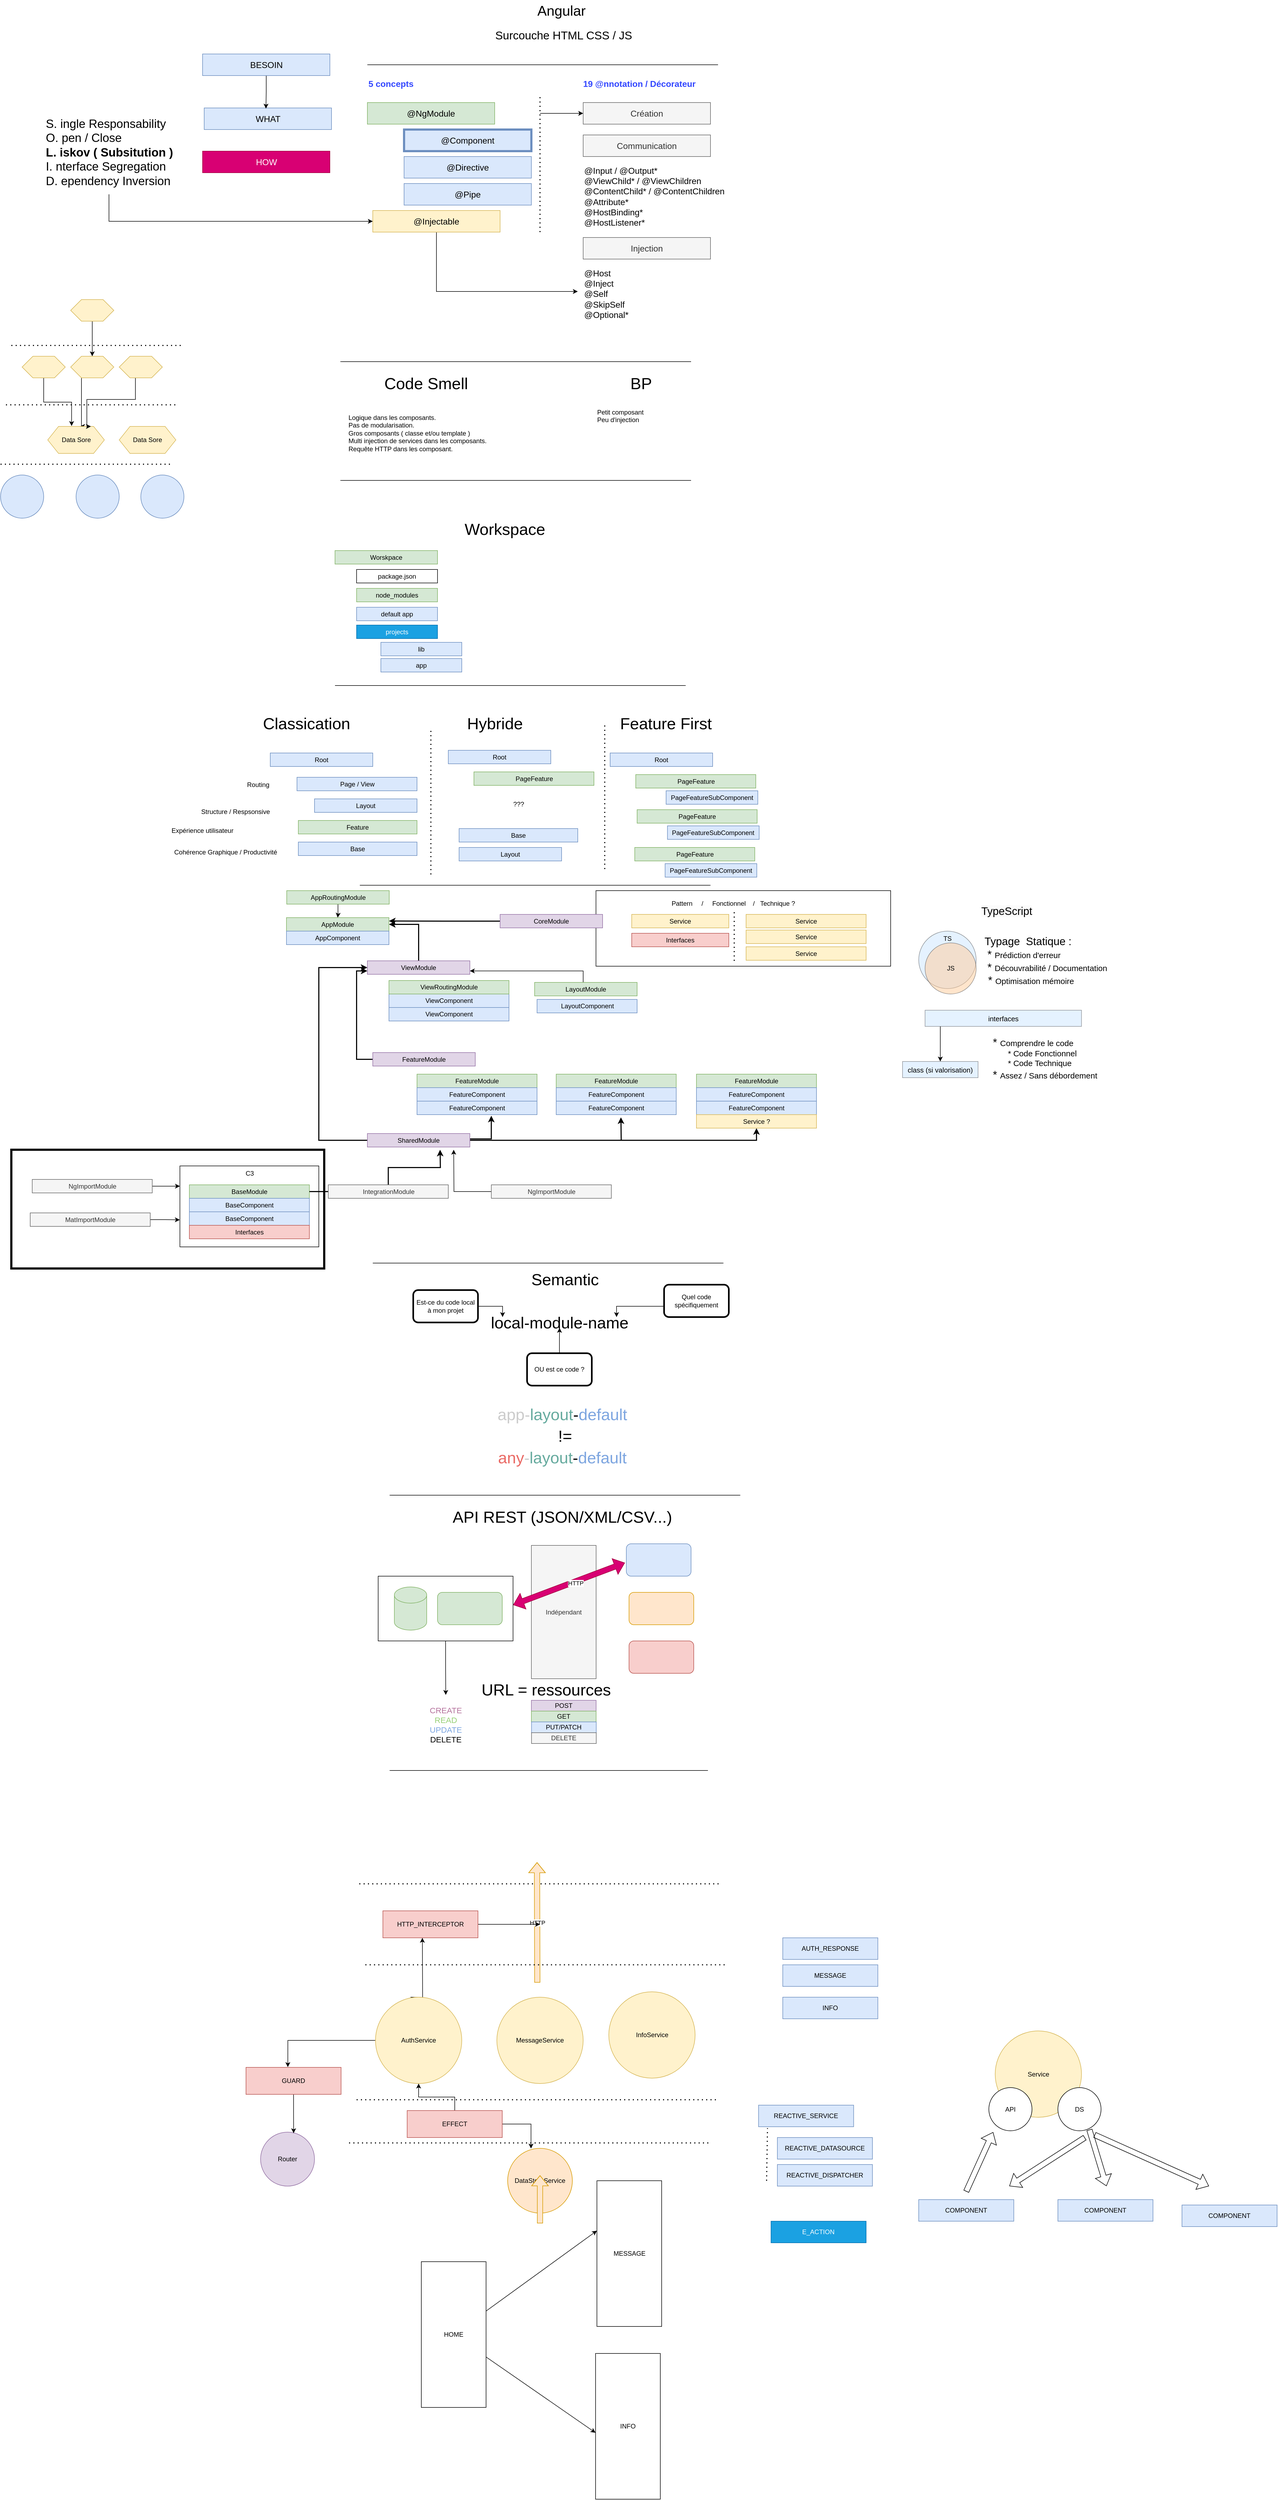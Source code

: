 <mxfile version="21.0.7" type="google"><diagram name="Page-1" id="zc7ckWm3jCLZhqI7aZ3N"><mxGraphModel dx="2555" dy="963" grid="1" gridSize="10" guides="1" tooltips="1" connect="1" arrows="1" fold="1" page="1" pageScale="1" pageWidth="827" pageHeight="1169" math="0" shadow="0"><root><mxCell id="0"/><mxCell id="1" parent="0"/><mxCell id="40dHUeEdAVgeSvPBYvgh-13" style="edgeStyle=orthogonalEdgeStyle;rounded=0;orthogonalLoop=1;jettySize=auto;html=1;" edge="1" parent="1" source="40dHUeEdAVgeSvPBYvgh-9" target="40dHUeEdAVgeSvPBYvgh-12"><mxGeometry relative="1" as="geometry"/></mxCell><mxCell id="40dHUeEdAVgeSvPBYvgh-9" value="" style="rounded=0;whiteSpace=wrap;html=1;fillColor=none;" vertex="1" parent="1"><mxGeometry x="70" y="2950" width="250" height="120" as="geometry"/></mxCell><mxCell id="X9BPD2svfLgPiqgeF3vq-160" value="" style="rounded=0;whiteSpace=wrap;html=1;fillColor=none;" parent="1" vertex="1"><mxGeometry x="473.75" y="1680" width="546.25" height="140" as="geometry"/></mxCell><mxCell id="X9BPD2svfLgPiqgeF3vq-1" value="Angular&amp;nbsp;" style="text;html=1;strokeColor=none;fillColor=none;align=center;verticalAlign=middle;whiteSpace=wrap;rounded=0;strokeWidth=8;fontSize=26;" parent="1" vertex="1"><mxGeometry x="330" y="30" width="167" height="40" as="geometry"/></mxCell><mxCell id="X9BPD2svfLgPiqgeF3vq-2" value="Surcouche HTML CSS / JS" style="text;html=1;strokeColor=none;fillColor=none;align=center;verticalAlign=middle;whiteSpace=wrap;rounded=0;strokeWidth=8;fontSize=21;" parent="1" vertex="1"><mxGeometry x="214" y="80" width="400" height="30" as="geometry"/></mxCell><mxCell id="X9BPD2svfLgPiqgeF3vq-3" value="@Directive" style="rounded=0;whiteSpace=wrap;html=1;strokeWidth=1;fontSize=16;fillColor=#dae8fc;strokeColor=#6c8ebf;" parent="1" vertex="1"><mxGeometry x="118" y="320" width="236" height="40" as="geometry"/></mxCell><mxCell id="X9BPD2svfLgPiqgeF3vq-4" value="@NgModule" style="rounded=0;whiteSpace=wrap;html=1;strokeWidth=1;fontSize=16;fillColor=#d5e8d4;strokeColor=#82b366;" parent="1" vertex="1"><mxGeometry x="50" y="220" width="236" height="40" as="geometry"/></mxCell><mxCell id="X9BPD2svfLgPiqgeF3vq-128" style="edgeStyle=orthogonalEdgeStyle;rounded=0;orthogonalLoop=1;jettySize=auto;html=1;" parent="1" source="X9BPD2svfLgPiqgeF3vq-5" edge="1"><mxGeometry relative="1" as="geometry"><mxPoint x="440" y="570" as="targetPoint"/><Array as="points"><mxPoint x="178" y="570"/></Array></mxGeometry></mxCell><mxCell id="X9BPD2svfLgPiqgeF3vq-5" value="@Injectable" style="rounded=0;whiteSpace=wrap;html=1;strokeWidth=1;fontSize=16;fillColor=#fff2cc;strokeColor=#d6b656;" parent="1" vertex="1"><mxGeometry x="60" y="420" width="236" height="40" as="geometry"/></mxCell><mxCell id="X9BPD2svfLgPiqgeF3vq-6" value="@Component" style="rounded=0;whiteSpace=wrap;html=1;strokeWidth=4;fontSize=16;fillColor=#dae8fc;strokeColor=#6c8ebf;" parent="1" vertex="1"><mxGeometry x="118" y="270" width="236" height="40" as="geometry"/></mxCell><mxCell id="X9BPD2svfLgPiqgeF3vq-7" value="@Pipe" style="rounded=0;whiteSpace=wrap;html=1;strokeWidth=1;fontSize=16;fillColor=#dae8fc;strokeColor=#6c8ebf;" parent="1" vertex="1"><mxGeometry x="118" y="370" width="236" height="40" as="geometry"/></mxCell><mxCell id="X9BPD2svfLgPiqgeF3vq-8" value="19 @nnotation / Décorateur" style="text;html=1;strokeColor=none;fillColor=none;align=left;verticalAlign=middle;whiteSpace=wrap;rounded=0;strokeWidth=1;fontSize=16;fontStyle=1;fontColor=#3347FF;" parent="1" vertex="1"><mxGeometry x="448" y="170" width="240" height="30" as="geometry"/></mxCell><mxCell id="X9BPD2svfLgPiqgeF3vq-9" value="Création" style="rounded=0;whiteSpace=wrap;html=1;strokeWidth=1;fontSize=16;fillColor=#f5f5f5;strokeColor=#666666;fontColor=#333333;" parent="1" vertex="1"><mxGeometry x="450" y="220" width="236" height="40" as="geometry"/></mxCell><mxCell id="X9BPD2svfLgPiqgeF3vq-10" value="Communication" style="rounded=0;whiteSpace=wrap;html=1;strokeWidth=1;fontSize=16;fillColor=#f5f5f5;strokeColor=#666666;fontColor=#333333;" parent="1" vertex="1"><mxGeometry x="450" y="280" width="236" height="40" as="geometry"/></mxCell><mxCell id="X9BPD2svfLgPiqgeF3vq-11" value="Injection" style="rounded=0;whiteSpace=wrap;html=1;strokeWidth=1;fontSize=16;fillColor=#f5f5f5;strokeColor=#666666;fontColor=#333333;" parent="1" vertex="1"><mxGeometry x="450" y="470" width="236" height="40" as="geometry"/></mxCell><mxCell id="X9BPD2svfLgPiqgeF3vq-12" value="" style="endArrow=none;dashed=1;html=1;dashPattern=1 3;strokeWidth=2;rounded=0;fontSize=16;" parent="1" edge="1"><mxGeometry width="50" height="50" relative="1" as="geometry"><mxPoint x="370" y="460" as="sourcePoint"/><mxPoint x="370" y="210" as="targetPoint"/></mxGeometry></mxCell><mxCell id="X9BPD2svfLgPiqgeF3vq-13" value="" style="endArrow=classic;html=1;rounded=0;fontSize=16;entryX=0;entryY=0.5;entryDx=0;entryDy=0;" parent="1" target="X9BPD2svfLgPiqgeF3vq-9" edge="1"><mxGeometry width="50" height="50" relative="1" as="geometry"><mxPoint x="370" y="240" as="sourcePoint"/><mxPoint x="470" y="390" as="targetPoint"/></mxGeometry></mxCell><mxCell id="X9BPD2svfLgPiqgeF3vq-14" value="@Input / @Output*&lt;br&gt;@ViewChild* / @ViewChildren&lt;br&gt;@ContentChild* / @ContentChildren&lt;br&gt;@Attribute*&lt;br&gt;@HostBinding*&lt;br&gt;@HostListener*" style="text;html=1;strokeColor=none;fillColor=none;align=left;verticalAlign=top;whiteSpace=wrap;rounded=0;strokeWidth=1;fontSize=16;" parent="1" vertex="1"><mxGeometry x="450" y="330" width="280" height="120" as="geometry"/></mxCell><mxCell id="X9BPD2svfLgPiqgeF3vq-15" value="@Host&lt;br&gt;@Inject&lt;br&gt;@Self&lt;br&gt;@SkipSelf&lt;br&gt;@Optional*" style="text;html=1;strokeColor=none;fillColor=none;align=left;verticalAlign=top;whiteSpace=wrap;rounded=0;strokeWidth=1;fontSize=16;" parent="1" vertex="1"><mxGeometry x="450" y="520" width="230" height="100" as="geometry"/></mxCell><mxCell id="X9BPD2svfLgPiqgeF3vq-18" value="&lt;font style=&quot;font-size: 30px&quot;&gt;Code Smell&lt;/font&gt;" style="text;html=1;strokeColor=none;fillColor=none;align=center;verticalAlign=middle;whiteSpace=wrap;rounded=0;" parent="1" vertex="1"><mxGeometry x="-36" y="730" width="390" height="20" as="geometry"/></mxCell><mxCell id="X9BPD2svfLgPiqgeF3vq-19" value="Logique dans les composants.&lt;br&gt;Pas de modularisation.&lt;br&gt;Gros composants ( classe et/ou template )&lt;br&gt;Multi injection de services dans les composants.&lt;br&gt;Requête HTTP dans les composant." style="text;html=1;strokeColor=none;fillColor=none;align=left;verticalAlign=top;whiteSpace=wrap;rounded=0;" parent="1" vertex="1"><mxGeometry x="12.5" y="790" width="287.5" height="90" as="geometry"/></mxCell><mxCell id="X9BPD2svfLgPiqgeF3vq-20" value="" style="endArrow=none;html=1;" parent="1" edge="1"><mxGeometry width="50" height="50" relative="1" as="geometry"><mxPoint y="920" as="sourcePoint"/><mxPoint x="650" y="920" as="targetPoint"/></mxGeometry></mxCell><mxCell id="X9BPD2svfLgPiqgeF3vq-21" value="&lt;font style=&quot;font-size: 30px&quot;&gt;Workspace&lt;/font&gt;" style="text;html=1;strokeColor=none;fillColor=none;align=center;verticalAlign=middle;whiteSpace=wrap;rounded=0;" parent="1" vertex="1"><mxGeometry x="180" y="1000" width="250" height="20" as="geometry"/></mxCell><mxCell id="X9BPD2svfLgPiqgeF3vq-22" value="Worskpace" style="rounded=0;whiteSpace=wrap;html=1;fillColor=#d5e8d4;strokeColor=#82b366;" parent="1" vertex="1"><mxGeometry x="-10" y="1050" width="190" height="25" as="geometry"/></mxCell><mxCell id="X9BPD2svfLgPiqgeF3vq-23" value="node_modules" style="rounded=0;whiteSpace=wrap;html=1;fillColor=#d5e8d4;strokeColor=#82b366;" parent="1" vertex="1"><mxGeometry x="30" y="1120" width="150" height="25" as="geometry"/></mxCell><mxCell id="X9BPD2svfLgPiqgeF3vq-24" value="package.json" style="rounded=0;whiteSpace=wrap;html=1;" parent="1" vertex="1"><mxGeometry x="30" y="1085" width="150" height="25" as="geometry"/></mxCell><mxCell id="X9BPD2svfLgPiqgeF3vq-25" value="default app" style="rounded=0;whiteSpace=wrap;html=1;fillColor=#dae8fc;strokeColor=#6c8ebf;" parent="1" vertex="1"><mxGeometry x="30" y="1155" width="150" height="25" as="geometry"/></mxCell><mxCell id="X9BPD2svfLgPiqgeF3vq-26" value="projects" style="rounded=0;whiteSpace=wrap;html=1;fillColor=#1ba1e2;strokeColor=#006EAF;fontColor=#ffffff;" parent="1" vertex="1"><mxGeometry x="30" y="1188" width="150" height="25" as="geometry"/></mxCell><mxCell id="X9BPD2svfLgPiqgeF3vq-27" value="lib" style="rounded=0;whiteSpace=wrap;html=1;fillColor=#dae8fc;strokeColor=#6c8ebf;" parent="1" vertex="1"><mxGeometry x="75" y="1220" width="150" height="25" as="geometry"/></mxCell><mxCell id="X9BPD2svfLgPiqgeF3vq-28" value="app" style="rounded=0;whiteSpace=wrap;html=1;fillColor=#dae8fc;strokeColor=#6c8ebf;" parent="1" vertex="1"><mxGeometry x="75" y="1250" width="150" height="25" as="geometry"/></mxCell><mxCell id="X9BPD2svfLgPiqgeF3vq-29" value="" style="endArrow=none;html=1;" parent="1" edge="1"><mxGeometry width="50" height="50" relative="1" as="geometry"><mxPoint x="-10" y="1300" as="sourcePoint"/><mxPoint x="640" y="1300" as="targetPoint"/></mxGeometry></mxCell><mxCell id="X9BPD2svfLgPiqgeF3vq-30" value="&lt;font style=&quot;font-size: 30px&quot;&gt;BP&lt;/font&gt;" style="text;html=1;strokeColor=none;fillColor=none;align=center;verticalAlign=middle;whiteSpace=wrap;rounded=0;" parent="1" vertex="1"><mxGeometry x="455" y="730" width="205" height="20" as="geometry"/></mxCell><mxCell id="X9BPD2svfLgPiqgeF3vq-31" value="Petit composant&lt;br&gt;Peu d'injection" style="text;html=1;strokeColor=none;fillColor=none;align=left;verticalAlign=top;whiteSpace=wrap;rounded=0;" parent="1" vertex="1"><mxGeometry x="473.75" y="780" width="153.75" height="90" as="geometry"/></mxCell><mxCell id="X9BPD2svfLgPiqgeF3vq-32" value="" style="endArrow=none;html=1;" parent="1" edge="1"><mxGeometry width="50" height="50" relative="1" as="geometry"><mxPoint y="700" as="sourcePoint"/><mxPoint x="650" y="700" as="targetPoint"/></mxGeometry></mxCell><mxCell id="X9BPD2svfLgPiqgeF3vq-33" value="" style="endArrow=none;html=1;" parent="1" edge="1"><mxGeometry width="50" height="50" relative="1" as="geometry"><mxPoint x="50" y="150" as="sourcePoint"/><mxPoint x="700" y="150" as="targetPoint"/></mxGeometry></mxCell><mxCell id="X9BPD2svfLgPiqgeF3vq-34" value="Root" style="rounded=0;whiteSpace=wrap;html=1;fillColor=#dae8fc;strokeColor=#6c8ebf;" parent="1" vertex="1"><mxGeometry x="-130" y="1425" width="190" height="25" as="geometry"/></mxCell><mxCell id="X9BPD2svfLgPiqgeF3vq-35" value="Page / View" style="rounded=0;whiteSpace=wrap;html=1;fillColor=#dae8fc;strokeColor=#6c8ebf;" parent="1" vertex="1"><mxGeometry x="-80.5" y="1470" width="222.5" height="25" as="geometry"/></mxCell><mxCell id="X9BPD2svfLgPiqgeF3vq-36" value="Layout" style="rounded=0;whiteSpace=wrap;html=1;fillColor=#dae8fc;strokeColor=#6c8ebf;" parent="1" vertex="1"><mxGeometry x="-48" y="1510" width="190" height="25" as="geometry"/></mxCell><mxCell id="X9BPD2svfLgPiqgeF3vq-37" value="Feature" style="rounded=0;whiteSpace=wrap;html=1;fillColor=#d5e8d4;strokeColor=#82b366;" parent="1" vertex="1"><mxGeometry x="-78" y="1550" width="220" height="25" as="geometry"/></mxCell><mxCell id="X9BPD2svfLgPiqgeF3vq-38" value="Base" style="rounded=0;whiteSpace=wrap;html=1;fillColor=#dae8fc;strokeColor=#6c8ebf;" parent="1" vertex="1"><mxGeometry x="-78" y="1590" width="220" height="25" as="geometry"/></mxCell><mxCell id="X9BPD2svfLgPiqgeF3vq-39" value="Routing" style="text;html=1;strokeColor=none;fillColor=none;align=left;verticalAlign=top;whiteSpace=wrap;rounded=0;" parent="1" vertex="1"><mxGeometry x="-175" y="1470" width="250" height="20" as="geometry"/></mxCell><mxCell id="X9BPD2svfLgPiqgeF3vq-40" value="Structure / Respsonsive" style="text;html=1;strokeColor=none;fillColor=none;align=left;verticalAlign=top;whiteSpace=wrap;rounded=0;" parent="1" vertex="1"><mxGeometry x="-260" y="1520" width="145" height="20" as="geometry"/></mxCell><mxCell id="X9BPD2svfLgPiqgeF3vq-41" value="Cohérence Graphique / Productivité" style="text;html=1;strokeColor=none;fillColor=none;align=left;verticalAlign=top;whiteSpace=wrap;rounded=0;" parent="1" vertex="1"><mxGeometry x="-310" y="1595" width="200" height="20" as="geometry"/></mxCell><mxCell id="X9BPD2svfLgPiqgeF3vq-42" value="Expérience utilisateur" style="text;html=1;strokeColor=none;fillColor=none;align=left;verticalAlign=top;whiteSpace=wrap;rounded=0;" parent="1" vertex="1"><mxGeometry x="-315" y="1555" width="200" height="20" as="geometry"/></mxCell><mxCell id="X9BPD2svfLgPiqgeF3vq-43" value="" style="endArrow=none;dashed=1;html=1;dashPattern=1 3;strokeWidth=2;rounded=0;fontSize=12;" parent="1" edge="1"><mxGeometry width="50" height="50" relative="1" as="geometry"><mxPoint x="490" y="1640" as="sourcePoint"/><mxPoint x="490" y="1370" as="targetPoint"/></mxGeometry></mxCell><mxCell id="X9BPD2svfLgPiqgeF3vq-44" value="&lt;span style=&quot;font-size: 30px;&quot;&gt;Feature First&lt;/span&gt;" style="text;html=1;strokeColor=none;fillColor=none;align=center;verticalAlign=middle;whiteSpace=wrap;rounded=0;" parent="1" vertex="1"><mxGeometry x="392" y="1360" width="422.5" height="20" as="geometry"/></mxCell><mxCell id="X9BPD2svfLgPiqgeF3vq-45" value="Root" style="rounded=0;whiteSpace=wrap;html=1;fillColor=#dae8fc;strokeColor=#6c8ebf;" parent="1" vertex="1"><mxGeometry x="500" y="1425" width="190" height="25" as="geometry"/></mxCell><mxCell id="X9BPD2svfLgPiqgeF3vq-46" value="PageFeature" style="rounded=0;whiteSpace=wrap;html=1;fillColor=#d5e8d4;strokeColor=#82b366;" parent="1" vertex="1"><mxGeometry x="547.5" y="1465" width="222.5" height="25" as="geometry"/></mxCell><mxCell id="X9BPD2svfLgPiqgeF3vq-47" value="PageFeatureSubComponent" style="rounded=0;whiteSpace=wrap;html=1;fillColor=#dae8fc;strokeColor=#6c8ebf;" parent="1" vertex="1"><mxGeometry x="603.75" y="1495" width="170" height="25" as="geometry"/></mxCell><mxCell id="X9BPD2svfLgPiqgeF3vq-48" value="PageFeature" style="rounded=0;whiteSpace=wrap;html=1;fillColor=#d5e8d4;strokeColor=#82b366;" parent="1" vertex="1"><mxGeometry x="550" y="1530" width="222.5" height="25" as="geometry"/></mxCell><mxCell id="X9BPD2svfLgPiqgeF3vq-49" value="PageFeatureSubComponent" style="rounded=0;whiteSpace=wrap;html=1;fillColor=#dae8fc;strokeColor=#6c8ebf;" parent="1" vertex="1"><mxGeometry x="606.25" y="1560" width="170" height="25" as="geometry"/></mxCell><mxCell id="X9BPD2svfLgPiqgeF3vq-50" value="PageFeature" style="rounded=0;whiteSpace=wrap;html=1;fillColor=#d5e8d4;strokeColor=#82b366;" parent="1" vertex="1"><mxGeometry x="545.63" y="1600" width="222.5" height="25" as="geometry"/></mxCell><mxCell id="X9BPD2svfLgPiqgeF3vq-51" value="PageFeatureSubComponent" style="rounded=0;whiteSpace=wrap;html=1;fillColor=#dae8fc;strokeColor=#6c8ebf;" parent="1" vertex="1"><mxGeometry x="601.88" y="1630" width="170" height="25" as="geometry"/></mxCell><mxCell id="X9BPD2svfLgPiqgeF3vq-52" value="" style="endArrow=none;html=1;" parent="1" edge="1"><mxGeometry width="50" height="50" relative="1" as="geometry"><mxPoint x="36" y="1670" as="sourcePoint"/><mxPoint x="686" y="1670" as="targetPoint"/></mxGeometry></mxCell><mxCell id="X9BPD2svfLgPiqgeF3vq-53" value="&lt;span style=&quot;font-size: 30px;&quot;&gt;Classication&amp;nbsp;&lt;/span&gt;" style="text;html=1;strokeColor=none;fillColor=none;align=center;verticalAlign=middle;whiteSpace=wrap;rounded=0;" parent="1" vertex="1"><mxGeometry x="-270" y="1360" width="422.5" height="20" as="geometry"/></mxCell><mxCell id="X9BPD2svfLgPiqgeF3vq-55" value="&lt;span style=&quot;font-size: 30px;&quot;&gt;Hybride&lt;/span&gt;" style="text;html=1;strokeColor=none;fillColor=none;align=center;verticalAlign=middle;whiteSpace=wrap;rounded=0;" parent="1" vertex="1"><mxGeometry x="110" y="1360" width="352.5" height="20" as="geometry"/></mxCell><mxCell id="X9BPD2svfLgPiqgeF3vq-56" value="Root" style="rounded=0;whiteSpace=wrap;html=1;fillColor=#dae8fc;strokeColor=#6c8ebf;" parent="1" vertex="1"><mxGeometry x="200" y="1420" width="190" height="25" as="geometry"/></mxCell><mxCell id="X9BPD2svfLgPiqgeF3vq-57" value="PageFeature" style="rounded=0;whiteSpace=wrap;html=1;fillColor=#d5e8d4;strokeColor=#82b366;" parent="1" vertex="1"><mxGeometry x="247.5" y="1460" width="222.5" height="25" as="geometry"/></mxCell><mxCell id="X9BPD2svfLgPiqgeF3vq-58" value="Base" style="rounded=0;whiteSpace=wrap;html=1;fillColor=#dae8fc;strokeColor=#6c8ebf;" parent="1" vertex="1"><mxGeometry x="220" y="1565" width="220" height="25" as="geometry"/></mxCell><mxCell id="X9BPD2svfLgPiqgeF3vq-59" value="Layout" style="rounded=0;whiteSpace=wrap;html=1;fillColor=#dae8fc;strokeColor=#6c8ebf;" parent="1" vertex="1"><mxGeometry x="220" y="1600" width="190" height="25" as="geometry"/></mxCell><mxCell id="X9BPD2svfLgPiqgeF3vq-60" value="???" style="text;html=1;align=center;verticalAlign=middle;resizable=0;points=[];autosize=1;strokeColor=none;fillColor=none;" parent="1" vertex="1"><mxGeometry x="310" y="1505" width="40" height="30" as="geometry"/></mxCell><mxCell id="X9BPD2svfLgPiqgeF3vq-61" value="AppModule" style="rounded=0;whiteSpace=wrap;html=1;fillColor=#d5e8d4;strokeColor=#82b366;" parent="1" vertex="1"><mxGeometry x="-100" y="1730" width="190" height="25" as="geometry"/></mxCell><mxCell id="X9BPD2svfLgPiqgeF3vq-62" style="edgeStyle=orthogonalEdgeStyle;rounded=0;orthogonalLoop=1;jettySize=auto;html=1;entryX=1;entryY=0.5;entryDx=0;entryDy=0;strokeWidth=2;" parent="1" source="X9BPD2svfLgPiqgeF3vq-63" target="X9BPD2svfLgPiqgeF3vq-61" edge="1"><mxGeometry relative="1" as="geometry"/></mxCell><mxCell id="X9BPD2svfLgPiqgeF3vq-63" value="ViewModule" style="rounded=0;whiteSpace=wrap;html=1;fillColor=#e1d5e7;strokeColor=#9673a6;" parent="1" vertex="1"><mxGeometry x="50" y="1810" width="190" height="25" as="geometry"/></mxCell><mxCell id="X9BPD2svfLgPiqgeF3vq-64" style="edgeStyle=orthogonalEdgeStyle;rounded=0;orthogonalLoop=1;jettySize=auto;html=1;strokeWidth=2;" parent="1" source="X9BPD2svfLgPiqgeF3vq-68" target="X9BPD2svfLgPiqgeF3vq-63" edge="1"><mxGeometry relative="1" as="geometry"><Array as="points"><mxPoint x="-40" y="2142.5"/><mxPoint x="-40" y="1822.5"/></Array></mxGeometry></mxCell><mxCell id="X9BPD2svfLgPiqgeF3vq-65" style="edgeStyle=orthogonalEdgeStyle;rounded=0;orthogonalLoop=1;jettySize=auto;html=1;entryX=0.619;entryY=1.08;entryDx=0;entryDy=0;entryPerimeter=0;strokeWidth=2;" parent="1" source="X9BPD2svfLgPiqgeF3vq-68" target="X9BPD2svfLgPiqgeF3vq-76" edge="1"><mxGeometry relative="1" as="geometry"><Array as="points"><mxPoint x="280" y="2140"/></Array></mxGeometry></mxCell><mxCell id="X9BPD2svfLgPiqgeF3vq-66" style="edgeStyle=orthogonalEdgeStyle;rounded=0;orthogonalLoop=1;jettySize=auto;html=1;strokeWidth=2;" parent="1" source="X9BPD2svfLgPiqgeF3vq-68" edge="1"><mxGeometry relative="1" as="geometry"><mxPoint x="520" y="2100" as="targetPoint"/></mxGeometry></mxCell><mxCell id="X9BPD2svfLgPiqgeF3vq-67" style="edgeStyle=orthogonalEdgeStyle;rounded=0;orthogonalLoop=1;jettySize=auto;html=1;entryX=0.5;entryY=1;entryDx=0;entryDy=0;strokeWidth=2;" parent="1" source="X9BPD2svfLgPiqgeF3vq-68" target="X9BPD2svfLgPiqgeF3vq-95" edge="1"><mxGeometry relative="1" as="geometry"/></mxCell><mxCell id="X9BPD2svfLgPiqgeF3vq-68" value="SharedModule" style="rounded=0;whiteSpace=wrap;html=1;fillColor=#e1d5e7;strokeColor=#9673a6;" parent="1" vertex="1"><mxGeometry x="50" y="2130" width="190" height="25" as="geometry"/></mxCell><mxCell id="X9BPD2svfLgPiqgeF3vq-69" style="edgeStyle=orthogonalEdgeStyle;rounded=0;orthogonalLoop=1;jettySize=auto;html=1;entryX=0;entryY=0.75;entryDx=0;entryDy=0;strokeWidth=2;" parent="1" source="X9BPD2svfLgPiqgeF3vq-70" target="X9BPD2svfLgPiqgeF3vq-63" edge="1"><mxGeometry relative="1" as="geometry"><Array as="points"><mxPoint x="30" y="1993"/><mxPoint x="30" y="1829"/></Array></mxGeometry></mxCell><mxCell id="X9BPD2svfLgPiqgeF3vq-70" value="FeatureModule" style="rounded=0;whiteSpace=wrap;html=1;fillColor=#e1d5e7;strokeColor=#9673a6;" parent="1" vertex="1"><mxGeometry x="60" y="1980" width="190" height="25" as="geometry"/></mxCell><mxCell id="X9BPD2svfLgPiqgeF3vq-72" value="ViewComponent" style="rounded=0;whiteSpace=wrap;html=1;fillColor=#dae8fc;strokeColor=#6c8ebf;" parent="1" vertex="1"><mxGeometry x="90" y="1871.5" width="222.5" height="25" as="geometry"/></mxCell><mxCell id="X9BPD2svfLgPiqgeF3vq-73" value="ViewComponent" style="rounded=0;whiteSpace=wrap;html=1;fillColor=#dae8fc;strokeColor=#6c8ebf;" parent="1" vertex="1"><mxGeometry x="90" y="1896.5" width="222.5" height="25" as="geometry"/></mxCell><mxCell id="X9BPD2svfLgPiqgeF3vq-74" value="FeatureModule" style="rounded=0;whiteSpace=wrap;html=1;fillColor=#d5e8d4;strokeColor=#82b366;" parent="1" vertex="1"><mxGeometry x="142" y="2020" width="222.5" height="25" as="geometry"/></mxCell><mxCell id="X9BPD2svfLgPiqgeF3vq-75" value="FeatureComponent" style="rounded=0;whiteSpace=wrap;html=1;fillColor=#dae8fc;strokeColor=#6c8ebf;" parent="1" vertex="1"><mxGeometry x="142" y="2045" width="222.5" height="25" as="geometry"/></mxCell><mxCell id="X9BPD2svfLgPiqgeF3vq-76" value="FeatureComponent" style="rounded=0;whiteSpace=wrap;html=1;fillColor=#dae8fc;strokeColor=#6c8ebf;" parent="1" vertex="1"><mxGeometry x="142" y="2070" width="222.5" height="25" as="geometry"/></mxCell><mxCell id="X9BPD2svfLgPiqgeF3vq-77" value="FeatureModule" style="rounded=0;whiteSpace=wrap;html=1;fillColor=#d5e8d4;strokeColor=#82b366;" parent="1" vertex="1"><mxGeometry x="400" y="2020" width="222.5" height="25" as="geometry"/></mxCell><mxCell id="X9BPD2svfLgPiqgeF3vq-78" value="FeatureComponent" style="rounded=0;whiteSpace=wrap;html=1;fillColor=#dae8fc;strokeColor=#6c8ebf;" parent="1" vertex="1"><mxGeometry x="400" y="2045" width="222.5" height="25" as="geometry"/></mxCell><mxCell id="X9BPD2svfLgPiqgeF3vq-79" value="FeatureComponent" style="rounded=0;whiteSpace=wrap;html=1;fillColor=#dae8fc;strokeColor=#6c8ebf;" parent="1" vertex="1"><mxGeometry x="400" y="2070" width="222.5" height="25" as="geometry"/></mxCell><mxCell id="X9BPD2svfLgPiqgeF3vq-80" value="FeatureModule" style="rounded=0;whiteSpace=wrap;html=1;fillColor=#d5e8d4;strokeColor=#82b366;" parent="1" vertex="1"><mxGeometry x="660" y="2020" width="222.5" height="25" as="geometry"/></mxCell><mxCell id="X9BPD2svfLgPiqgeF3vq-81" value="FeatureComponent" style="rounded=0;whiteSpace=wrap;html=1;fillColor=#dae8fc;strokeColor=#6c8ebf;" parent="1" vertex="1"><mxGeometry x="660" y="2045" width="222.5" height="25" as="geometry"/></mxCell><mxCell id="X9BPD2svfLgPiqgeF3vq-82" value="FeatureComponent" style="rounded=0;whiteSpace=wrap;html=1;fillColor=#dae8fc;strokeColor=#6c8ebf;" parent="1" vertex="1"><mxGeometry x="660" y="2070" width="222.5" height="25" as="geometry"/></mxCell><mxCell id="X9BPD2svfLgPiqgeF3vq-83" value="AppComponent" style="rounded=0;whiteSpace=wrap;html=1;fillColor=#dae8fc;strokeColor=#6c8ebf;" parent="1" vertex="1"><mxGeometry x="-100" y="1755" width="190" height="25" as="geometry"/></mxCell><mxCell id="X9BPD2svfLgPiqgeF3vq-84" style="edgeStyle=orthogonalEdgeStyle;rounded=0;orthogonalLoop=1;jettySize=auto;html=1;entryX=1;entryY=0.25;entryDx=0;entryDy=0;strokeWidth=2;" parent="1" source="X9BPD2svfLgPiqgeF3vq-85" target="X9BPD2svfLgPiqgeF3vq-61" edge="1"><mxGeometry relative="1" as="geometry"/></mxCell><mxCell id="X9BPD2svfLgPiqgeF3vq-85" value="CoreModule" style="rounded=0;whiteSpace=wrap;html=1;fillColor=#e1d5e7;strokeColor=#9673a6;" parent="1" vertex="1"><mxGeometry x="296" y="1724" width="190" height="25" as="geometry"/></mxCell><mxCell id="X9BPD2svfLgPiqgeF3vq-86" style="edgeStyle=orthogonalEdgeStyle;rounded=0;orthogonalLoop=1;jettySize=auto;html=1;strokeWidth=2;startArrow=none;" parent="1" source="X9BPD2svfLgPiqgeF3vq-91" edge="1"><mxGeometry relative="1" as="geometry"><mxPoint x="184.75" y="2160" as="targetPoint"/></mxGeometry></mxCell><mxCell id="X9BPD2svfLgPiqgeF3vq-87" value="BaseModule" style="rounded=0;whiteSpace=wrap;html=1;fillColor=#d5e8d4;strokeColor=#82b366;" parent="1" vertex="1"><mxGeometry x="-280" y="2225" width="222.5" height="25" as="geometry"/></mxCell><mxCell id="X9BPD2svfLgPiqgeF3vq-88" value="BaseComponent" style="rounded=0;whiteSpace=wrap;html=1;fillColor=#dae8fc;strokeColor=#6c8ebf;" parent="1" vertex="1"><mxGeometry x="-280" y="2250" width="222.5" height="25" as="geometry"/></mxCell><mxCell id="X9BPD2svfLgPiqgeF3vq-89" value="BaseComponent" style="rounded=0;whiteSpace=wrap;html=1;fillColor=#dae8fc;strokeColor=#6c8ebf;" parent="1" vertex="1"><mxGeometry x="-280" y="2275" width="222.5" height="25" as="geometry"/></mxCell><mxCell id="X9BPD2svfLgPiqgeF3vq-165" style="edgeStyle=orthogonalEdgeStyle;rounded=0;orthogonalLoop=1;jettySize=auto;html=1;" parent="1" source="X9BPD2svfLgPiqgeF3vq-92" edge="1"><mxGeometry relative="1" as="geometry"><mxPoint x="210" y="2160" as="targetPoint"/></mxGeometry></mxCell><mxCell id="X9BPD2svfLgPiqgeF3vq-92" value="NgImportModule" style="rounded=0;whiteSpace=wrap;html=1;fillColor=#f5f5f5;strokeColor=#666666;fontColor=#333333;" parent="1" vertex="1"><mxGeometry x="279.75" y="2225" width="222.5" height="25" as="geometry"/></mxCell><mxCell id="X9BPD2svfLgPiqgeF3vq-93" value="Service" style="rounded=0;whiteSpace=wrap;html=1;fillColor=#fff2cc;strokeColor=#d6b656;" parent="1" vertex="1"><mxGeometry x="752" y="1724" width="222.5" height="25" as="geometry"/></mxCell><mxCell id="X9BPD2svfLgPiqgeF3vq-94" value="Interfaces" style="rounded=0;whiteSpace=wrap;html=1;fillColor=#f8cecc;strokeColor=#b85450;" parent="1" vertex="1"><mxGeometry x="-280" y="2300" width="222.5" height="25" as="geometry"/></mxCell><mxCell id="X9BPD2svfLgPiqgeF3vq-95" value="Service ?" style="rounded=0;whiteSpace=wrap;html=1;fillColor=#fff2cc;strokeColor=#d6b656;" parent="1" vertex="1"><mxGeometry x="660" y="2095" width="222.5" height="25" as="geometry"/></mxCell><mxCell id="X9BPD2svfLgPiqgeF3vq-96" value="Service" style="rounded=0;whiteSpace=wrap;html=1;fillColor=#fff2cc;strokeColor=#d6b656;" parent="1" vertex="1"><mxGeometry x="752" y="1753" width="222.5" height="25" as="geometry"/></mxCell><mxCell id="X9BPD2svfLgPiqgeF3vq-97" value="Service" style="rounded=0;whiteSpace=wrap;html=1;fillColor=#fff2cc;strokeColor=#d6b656;" parent="1" vertex="1"><mxGeometry x="752" y="1784" width="222.5" height="25" as="geometry"/></mxCell><mxCell id="X9BPD2svfLgPiqgeF3vq-98" value="Service" style="rounded=0;whiteSpace=wrap;html=1;fillColor=#fff2cc;strokeColor=#d6b656;" parent="1" vertex="1"><mxGeometry x="540" y="1724" width="180" height="25" as="geometry"/></mxCell><mxCell id="X9BPD2svfLgPiqgeF3vq-99" value="Pattern&amp;nbsp; &amp;nbsp; &amp;nbsp;/&amp;nbsp; &amp;nbsp; &amp;nbsp;Fonctionnel&amp;nbsp; &amp;nbsp; /&amp;nbsp; &amp;nbsp;Technique ?" style="text;html=1;strokeColor=none;fillColor=none;align=left;verticalAlign=top;whiteSpace=wrap;rounded=0;" parent="1" vertex="1"><mxGeometry x="611.88" y="1690" width="283.12" height="20" as="geometry"/></mxCell><mxCell id="X9BPD2svfLgPiqgeF3vq-100" value="" style="endArrow=none;dashed=1;html=1;dashPattern=1 3;strokeWidth=2;rounded=0;" parent="1" edge="1"><mxGeometry width="50" height="50" relative="1" as="geometry"><mxPoint x="730" y="1810" as="sourcePoint"/><mxPoint x="730" y="1720" as="targetPoint"/></mxGeometry></mxCell><mxCell id="X9BPD2svfLgPiqgeF3vq-101" value="Interfaces" style="rounded=0;whiteSpace=wrap;html=1;fillColor=#f8cecc;strokeColor=#b85450;" parent="1" vertex="1"><mxGeometry x="540" y="1759" width="180" height="25" as="geometry"/></mxCell><mxCell id="X9BPD2svfLgPiqgeF3vq-102" value="TS" style="ellipse;whiteSpace=wrap;html=1;aspect=fixed;fillColor=#cce5ff;opacity=50;verticalAlign=top;strokeColor=#36393d;" parent="1" vertex="1"><mxGeometry x="1072" y="1755" width="106.5" height="106.5" as="geometry"/></mxCell><mxCell id="X9BPD2svfLgPiqgeF3vq-103" value="JS" style="ellipse;whiteSpace=wrap;html=1;aspect=fixed;fillColor=#ffcc99;opacity=50;verticalAlign=middle;strokeColor=#36393d;" parent="1" vertex="1"><mxGeometry x="1083.75" y="1776.75" width="94.75" height="94.75" as="geometry"/></mxCell><mxCell id="X9BPD2svfLgPiqgeF3vq-104" value="&lt;font style=&quot;font-size: 20px;&quot;&gt;Typage&amp;nbsp; Statique :&lt;br&gt;&amp;nbsp;* &lt;/font&gt;&lt;font style=&quot;&quot;&gt;&lt;font style=&quot;font-size: 15px;&quot;&gt;Prédiction d'erreur&lt;br&gt;&lt;/font&gt;&lt;font style=&quot;border-color: var(--border-color); font-size: 20px;&quot;&gt;&amp;nbsp;* &lt;/font&gt;&lt;font style=&quot;border-color: var(--border-color); font-size: 15px;&quot;&gt;Découvrabilité / Documentation&lt;br&gt;&lt;/font&gt;&amp;nbsp;&amp;nbsp;&lt;font style=&quot;border-color: var(--border-color); font-size: 20px;&quot;&gt;*&amp;nbsp;&lt;/font&gt;&lt;font style=&quot;border-color: var(--border-color); font-size: 15px;&quot;&gt;Optimisation mémoire&lt;/font&gt;&lt;br&gt;&lt;/font&gt;" style="text;html=1;strokeColor=none;fillColor=none;align=left;verticalAlign=top;whiteSpace=wrap;rounded=0;" parent="1" vertex="1"><mxGeometry x="1192" y="1755" width="230" height="116.5" as="geometry"/></mxCell><mxCell id="X9BPD2svfLgPiqgeF3vq-105" style="edgeStyle=orthogonalEdgeStyle;rounded=0;orthogonalLoop=1;jettySize=auto;html=1;entryX=0.5;entryY=0;entryDx=0;entryDy=0;fontSize=13;fontColor=#7EA6E0;" parent="1" source="X9BPD2svfLgPiqgeF3vq-106" target="X9BPD2svfLgPiqgeF3vq-107" edge="1"><mxGeometry relative="1" as="geometry"><Array as="points"><mxPoint x="1112" y="1981.5"/></Array></mxGeometry></mxCell><mxCell id="X9BPD2svfLgPiqgeF3vq-106" value="interfaces" style="rounded=0;whiteSpace=wrap;html=1;fontSize=13;fillColor=#cce5ff;opacity=50;strokeColor=#36393d;" parent="1" vertex="1"><mxGeometry x="1083.75" y="1901.5" width="290" height="30" as="geometry"/></mxCell><mxCell id="X9BPD2svfLgPiqgeF3vq-107" value="class (si valorisation)" style="rounded=0;whiteSpace=wrap;html=1;fontSize=13;fillColor=#cce5ff;opacity=50;strokeColor=#36393d;" parent="1" vertex="1"><mxGeometry x="1042" y="1996.5" width="140" height="30" as="geometry"/></mxCell><mxCell id="X9BPD2svfLgPiqgeF3vq-108" value="&lt;font style=&quot;font-size: 20px;&quot;&gt;&amp;nbsp;* &lt;/font&gt;&lt;font style=&quot;&quot;&gt;&lt;font style=&quot;font-size: 15px;&quot;&gt;Comprendre le code&lt;br&gt;&lt;span style=&quot;white-space: pre;&quot;&gt;&#9;&lt;/span&gt;* Code Fonctionnel&lt;br&gt;&lt;span style=&quot;white-space: pre;&quot;&gt;&#9;&lt;/span&gt;* Code Technique&lt;br&gt;&lt;/font&gt;&lt;font style=&quot;border-color: var(--border-color); font-size: 20px;&quot;&gt;&amp;nbsp;* &lt;/font&gt;&lt;font style=&quot;border-color: var(--border-color); font-size: 15px;&quot;&gt;Assez / Sans débordement&lt;/font&gt;&lt;br&gt;&lt;/font&gt;" style="text;html=1;strokeColor=none;fillColor=none;align=left;verticalAlign=top;whiteSpace=wrap;rounded=0;" parent="1" vertex="1"><mxGeometry x="1202" y="1941.5" width="230" height="60" as="geometry"/></mxCell><mxCell id="X9BPD2svfLgPiqgeF3vq-109" value="" style="endArrow=none;html=1;" parent="1" edge="1"><mxGeometry width="50" height="50" relative="1" as="geometry"><mxPoint x="60" y="2370" as="sourcePoint"/><mxPoint x="710" y="2370" as="targetPoint"/></mxGeometry></mxCell><mxCell id="X9BPD2svfLgPiqgeF3vq-110" value="&lt;span style=&quot;font-size: 30px;&quot;&gt;Semantic&lt;/span&gt;" style="text;html=1;strokeColor=none;fillColor=none;align=center;verticalAlign=middle;whiteSpace=wrap;rounded=0;" parent="1" vertex="1"><mxGeometry x="205" y="2390" width="422.5" height="20" as="geometry"/></mxCell><mxCell id="X9BPD2svfLgPiqgeF3vq-111" value="&lt;span style=&quot;font-size: 30px;&quot;&gt;local-module-name&lt;/span&gt;" style="text;html=1;strokeColor=none;fillColor=none;align=center;verticalAlign=middle;whiteSpace=wrap;rounded=0;" parent="1" vertex="1"><mxGeometry x="195" y="2470" width="422.5" height="20" as="geometry"/></mxCell><mxCell id="X9BPD2svfLgPiqgeF3vq-112" style="edgeStyle=orthogonalEdgeStyle;rounded=0;orthogonalLoop=1;jettySize=auto;html=1;entryX=0.25;entryY=0;entryDx=0;entryDy=0;strokeWidth=1;" parent="1" source="X9BPD2svfLgPiqgeF3vq-113" target="X9BPD2svfLgPiqgeF3vq-111" edge="1"><mxGeometry relative="1" as="geometry"><Array as="points"><mxPoint x="301" y="2450"/></Array></mxGeometry></mxCell><mxCell id="X9BPD2svfLgPiqgeF3vq-113" value="Est-ce du code local à mon projet" style="rounded=1;whiteSpace=wrap;html=1;strokeWidth=3;fillColor=none;" parent="1" vertex="1"><mxGeometry x="135" y="2420" width="120" height="60" as="geometry"/></mxCell><mxCell id="X9BPD2svfLgPiqgeF3vq-114" style="edgeStyle=orthogonalEdgeStyle;rounded=0;orthogonalLoop=1;jettySize=auto;html=1;entryX=0.5;entryY=1;entryDx=0;entryDy=0;strokeWidth=1;" parent="1" source="X9BPD2svfLgPiqgeF3vq-115" target="X9BPD2svfLgPiqgeF3vq-111" edge="1"><mxGeometry relative="1" as="geometry"/></mxCell><mxCell id="X9BPD2svfLgPiqgeF3vq-115" value="OU est ce code ?" style="rounded=1;whiteSpace=wrap;html=1;strokeWidth=3;fillColor=none;" parent="1" vertex="1"><mxGeometry x="346" y="2537" width="120" height="60" as="geometry"/></mxCell><mxCell id="X9BPD2svfLgPiqgeF3vq-116" style="edgeStyle=orthogonalEdgeStyle;rounded=0;orthogonalLoop=1;jettySize=auto;html=1;entryX=0.75;entryY=0;entryDx=0;entryDy=0;strokeWidth=1;" parent="1" source="X9BPD2svfLgPiqgeF3vq-117" target="X9BPD2svfLgPiqgeF3vq-111" edge="1"><mxGeometry relative="1" as="geometry"><Array as="points"><mxPoint x="512" y="2450"/></Array></mxGeometry></mxCell><mxCell id="X9BPD2svfLgPiqgeF3vq-117" value="Quel code spécifiquement" style="rounded=1;whiteSpace=wrap;html=1;strokeWidth=3;fillColor=none;" parent="1" vertex="1"><mxGeometry x="600" y="2410" width="120" height="60" as="geometry"/></mxCell><mxCell id="X9BPD2svfLgPiqgeF3vq-118" value="&lt;span style=&quot;font-size: 30px;&quot;&gt;&lt;font color=&quot;#cccccc&quot;&gt;app-&lt;/font&gt;&lt;font color=&quot;#67ab9f&quot;&gt;layout&lt;/font&gt;-&lt;font color=&quot;#7ea6e0&quot;&gt;default&lt;/font&gt;&lt;/span&gt;" style="text;html=1;strokeColor=none;fillColor=none;align=center;verticalAlign=middle;whiteSpace=wrap;rounded=0;" parent="1" vertex="1"><mxGeometry x="200" y="2640" width="422.5" height="20" as="geometry"/></mxCell><mxCell id="X9BPD2svfLgPiqgeF3vq-119" value="&lt;span style=&quot;font-size: 30px;&quot;&gt;&lt;font color=&quot;#ea6b66&quot;&gt;any&lt;/font&gt;&lt;font color=&quot;#cccccc&quot;&gt;-&lt;/font&gt;&lt;font color=&quot;#67ab9f&quot;&gt;layout&lt;/font&gt;-&lt;font color=&quot;#7ea6e0&quot;&gt;default&lt;/font&gt;&lt;/span&gt;" style="text;html=1;strokeColor=none;fillColor=none;align=center;verticalAlign=middle;whiteSpace=wrap;rounded=0;" parent="1" vertex="1"><mxGeometry x="200" y="2720" width="422.5" height="20" as="geometry"/></mxCell><mxCell id="X9BPD2svfLgPiqgeF3vq-120" value="&lt;span style=&quot;font-size: 30px;&quot;&gt;!=&lt;/span&gt;" style="text;html=1;strokeColor=none;fillColor=none;align=center;verticalAlign=middle;whiteSpace=wrap;rounded=0;" parent="1" vertex="1"><mxGeometry x="205" y="2680" width="422.5" height="20" as="geometry"/></mxCell><mxCell id="X9BPD2svfLgPiqgeF3vq-121" value="" style="endArrow=none;dashed=1;html=1;dashPattern=1 3;strokeWidth=2;rounded=0;fontSize=12;" parent="1" edge="1"><mxGeometry width="50" height="50" relative="1" as="geometry"><mxPoint x="167.71" y="1650" as="sourcePoint"/><mxPoint x="167.71" y="1380" as="targetPoint"/></mxGeometry></mxCell><mxCell id="X9BPD2svfLgPiqgeF3vq-129" style="edgeStyle=orthogonalEdgeStyle;rounded=0;orthogonalLoop=1;jettySize=auto;html=1;entryX=0;entryY=0.5;entryDx=0;entryDy=0;" parent="1" source="X9BPD2svfLgPiqgeF3vq-122" target="X9BPD2svfLgPiqgeF3vq-5" edge="1"><mxGeometry relative="1" as="geometry"><Array as="points"><mxPoint x="-429" y="440"/></Array></mxGeometry></mxCell><mxCell id="X9BPD2svfLgPiqgeF3vq-122" value="&lt;font style=&quot;font-size: 22px;&quot;&gt;S. ingle Responsability&amp;nbsp;&lt;br&gt;O. pen / Close&lt;br&gt;&lt;b&gt;L. iskov ( Subsitution )&amp;nbsp;&lt;/b&gt;&lt;br&gt;I. nterface Segregation&lt;br&gt;D. ependency Inversion&lt;/font&gt;" style="text;html=1;strokeColor=none;fillColor=none;align=left;verticalAlign=top;whiteSpace=wrap;rounded=0;strokeWidth=4;fontSize=16;" parent="1" vertex="1"><mxGeometry x="-548" y="240" width="278" height="150" as="geometry"/></mxCell><mxCell id="X9BPD2svfLgPiqgeF3vq-123" value="WHAT" style="rounded=0;whiteSpace=wrap;html=1;strokeWidth=1;fontSize=16;fillColor=#dae8fc;strokeColor=#6c8ebf;" parent="1" vertex="1"><mxGeometry x="-252.5" y="230" width="236" height="40" as="geometry"/></mxCell><mxCell id="X9BPD2svfLgPiqgeF3vq-124" value="HOW" style="rounded=0;whiteSpace=wrap;html=1;strokeWidth=1;fontSize=16;fillColor=#d80073;strokeColor=#A50040;fontColor=#ffffff;" parent="1" vertex="1"><mxGeometry x="-255.5" y="310" width="236" height="40" as="geometry"/></mxCell><mxCell id="X9BPD2svfLgPiqgeF3vq-126" style="edgeStyle=orthogonalEdgeStyle;rounded=0;orthogonalLoop=1;jettySize=auto;html=1;entryX=0.485;entryY=0.03;entryDx=0;entryDy=0;entryPerimeter=0;" parent="1" source="X9BPD2svfLgPiqgeF3vq-125" target="X9BPD2svfLgPiqgeF3vq-123" edge="1"><mxGeometry relative="1" as="geometry"/></mxCell><mxCell id="X9BPD2svfLgPiqgeF3vq-125" value="BESOIN" style="rounded=0;whiteSpace=wrap;html=1;strokeWidth=1;fontSize=16;fillColor=#dae8fc;strokeColor=#6c8ebf;" parent="1" vertex="1"><mxGeometry x="-255.5" y="130" width="236" height="40" as="geometry"/></mxCell><mxCell id="X9BPD2svfLgPiqgeF3vq-127" value="5 concepts" style="text;html=1;strokeColor=none;fillColor=none;align=left;verticalAlign=middle;whiteSpace=wrap;rounded=0;strokeWidth=1;fontSize=16;fontStyle=1;fontColor=#3347FF;" parent="1" vertex="1"><mxGeometry x="50" y="170" width="210" height="30" as="geometry"/></mxCell><mxCell id="X9BPD2svfLgPiqgeF3vq-130" value="" style="ellipse;whiteSpace=wrap;html=1;aspect=fixed;fillColor=#dae8fc;strokeColor=#6c8ebf;" parent="1" vertex="1"><mxGeometry x="-490" y="910" width="80" height="80" as="geometry"/></mxCell><mxCell id="X9BPD2svfLgPiqgeF3vq-143" style="edgeStyle=orthogonalEdgeStyle;rounded=0;orthogonalLoop=1;jettySize=auto;html=1;entryX=0.421;entryY=-0.016;entryDx=0;entryDy=0;entryPerimeter=0;" parent="1" source="X9BPD2svfLgPiqgeF3vq-133" target="X9BPD2svfLgPiqgeF3vq-141" edge="1"><mxGeometry relative="1" as="geometry"/></mxCell><mxCell id="X9BPD2svfLgPiqgeF3vq-133" value="" style="shape=hexagon;perimeter=hexagonPerimeter2;whiteSpace=wrap;html=1;fixedSize=1;fillColor=#fff2cc;strokeColor=#d6b656;" parent="1" vertex="1"><mxGeometry x="-590" y="690" width="80" height="40" as="geometry"/></mxCell><mxCell id="X9BPD2svfLgPiqgeF3vq-144" style="edgeStyle=orthogonalEdgeStyle;rounded=0;orthogonalLoop=1;jettySize=auto;html=1;entryX=0.571;entryY=0;entryDx=0;entryDy=0;entryPerimeter=0;" parent="1" source="X9BPD2svfLgPiqgeF3vq-134" target="X9BPD2svfLgPiqgeF3vq-141" edge="1"><mxGeometry relative="1" as="geometry"><Array as="points"><mxPoint x="-480" y="820"/></Array></mxGeometry></mxCell><mxCell id="X9BPD2svfLgPiqgeF3vq-134" value="" style="shape=hexagon;perimeter=hexagonPerimeter2;whiteSpace=wrap;html=1;fixedSize=1;fillColor=#fff2cc;strokeColor=#d6b656;" parent="1" vertex="1"><mxGeometry x="-500" y="690" width="80" height="40" as="geometry"/></mxCell><mxCell id="X9BPD2svfLgPiqgeF3vq-141" value="Data Sore" style="shape=hexagon;perimeter=hexagonPerimeter2;whiteSpace=wrap;html=1;fixedSize=1;fillColor=#fff2cc;strokeColor=#d6b656;" parent="1" vertex="1"><mxGeometry x="-542.5" y="820" width="105" height="50" as="geometry"/></mxCell><mxCell id="X9BPD2svfLgPiqgeF3vq-145" style="edgeStyle=orthogonalEdgeStyle;rounded=0;orthogonalLoop=1;jettySize=auto;html=1;entryX=0.762;entryY=0;entryDx=0;entryDy=0;entryPerimeter=0;" parent="1" source="X9BPD2svfLgPiqgeF3vq-142" target="X9BPD2svfLgPiqgeF3vq-141" edge="1"><mxGeometry relative="1" as="geometry"><mxPoint x="-470" y="800" as="targetPoint"/><Array as="points"><mxPoint x="-380" y="770"/><mxPoint x="-470" y="770"/></Array></mxGeometry></mxCell><mxCell id="X9BPD2svfLgPiqgeF3vq-142" value="" style="shape=hexagon;perimeter=hexagonPerimeter2;whiteSpace=wrap;html=1;fixedSize=1;fillColor=#fff2cc;strokeColor=#d6b656;" parent="1" vertex="1"><mxGeometry x="-410" y="690" width="80" height="40" as="geometry"/></mxCell><mxCell id="X9BPD2svfLgPiqgeF3vq-146" value="" style="ellipse;whiteSpace=wrap;html=1;aspect=fixed;fillColor=#dae8fc;strokeColor=#6c8ebf;" parent="1" vertex="1"><mxGeometry x="-370" y="910" width="80" height="80" as="geometry"/></mxCell><mxCell id="X9BPD2svfLgPiqgeF3vq-147" value="" style="ellipse;whiteSpace=wrap;html=1;aspect=fixed;fillColor=#dae8fc;strokeColor=#6c8ebf;" parent="1" vertex="1"><mxGeometry x="-630" y="910" width="80" height="80" as="geometry"/></mxCell><mxCell id="X9BPD2svfLgPiqgeF3vq-148" value="Data Sore" style="shape=hexagon;perimeter=hexagonPerimeter2;whiteSpace=wrap;html=1;fixedSize=1;fillColor=#fff2cc;strokeColor=#d6b656;" parent="1" vertex="1"><mxGeometry x="-410" y="820" width="105" height="50" as="geometry"/></mxCell><mxCell id="X9BPD2svfLgPiqgeF3vq-150" style="edgeStyle=orthogonalEdgeStyle;rounded=0;orthogonalLoop=1;jettySize=auto;html=1;" parent="1" source="X9BPD2svfLgPiqgeF3vq-149" target="X9BPD2svfLgPiqgeF3vq-134" edge="1"><mxGeometry relative="1" as="geometry"/></mxCell><mxCell id="X9BPD2svfLgPiqgeF3vq-149" value="" style="shape=hexagon;perimeter=hexagonPerimeter2;whiteSpace=wrap;html=1;fixedSize=1;fillColor=#fff2cc;strokeColor=#d6b656;" parent="1" vertex="1"><mxGeometry x="-500" y="585" width="80" height="40" as="geometry"/></mxCell><mxCell id="X9BPD2svfLgPiqgeF3vq-151" value="" style="endArrow=none;dashed=1;html=1;dashPattern=1 3;strokeWidth=2;rounded=0;" parent="1" edge="1"><mxGeometry width="50" height="50" relative="1" as="geometry"><mxPoint x="-610" y="670" as="sourcePoint"/><mxPoint x="-290" y="670" as="targetPoint"/></mxGeometry></mxCell><mxCell id="X9BPD2svfLgPiqgeF3vq-152" value="" style="endArrow=none;dashed=1;html=1;dashPattern=1 3;strokeWidth=2;rounded=0;" parent="1" edge="1"><mxGeometry width="50" height="50" relative="1" as="geometry"><mxPoint x="-620" y="780" as="sourcePoint"/><mxPoint x="-300" y="780" as="targetPoint"/></mxGeometry></mxCell><mxCell id="X9BPD2svfLgPiqgeF3vq-153" value="" style="endArrow=none;dashed=1;html=1;dashPattern=1 3;strokeWidth=2;rounded=0;" parent="1" edge="1"><mxGeometry width="50" height="50" relative="1" as="geometry"><mxPoint x="-630" y="890" as="sourcePoint"/><mxPoint x="-310" y="890" as="targetPoint"/></mxGeometry></mxCell><mxCell id="X9BPD2svfLgPiqgeF3vq-155" value="C3" style="rounded=0;whiteSpace=wrap;html=1;fillColor=none;verticalAlign=top;" parent="1" vertex="1"><mxGeometry x="-297.5" y="2190" width="257.5" height="150" as="geometry"/></mxCell><mxCell id="X9BPD2svfLgPiqgeF3vq-157" style="edgeStyle=orthogonalEdgeStyle;rounded=0;orthogonalLoop=1;jettySize=auto;html=1;entryX=1;entryY=0.75;entryDx=0;entryDy=0;" parent="1" source="X9BPD2svfLgPiqgeF3vq-156" target="X9BPD2svfLgPiqgeF3vq-63" edge="1"><mxGeometry relative="1" as="geometry"><Array as="points"><mxPoint x="450" y="1829"/></Array></mxGeometry></mxCell><mxCell id="X9BPD2svfLgPiqgeF3vq-156" value="LayoutModule" style="rounded=0;whiteSpace=wrap;html=1;fillColor=#d5e8d4;strokeColor=#82b366;" parent="1" vertex="1"><mxGeometry x="360" y="1850" width="190" height="25" as="geometry"/></mxCell><mxCell id="X9BPD2svfLgPiqgeF3vq-158" value="LayoutComponent" style="rounded=0;whiteSpace=wrap;html=1;fillColor=#dae8fc;strokeColor=#6c8ebf;" parent="1" vertex="1"><mxGeometry x="364.5" y="1881.5" width="185.5" height="25" as="geometry"/></mxCell><mxCell id="X9BPD2svfLgPiqgeF3vq-159" value="ViewRoutingModule" style="rounded=0;whiteSpace=wrap;html=1;fillColor=#d5e8d4;strokeColor=#82b366;" parent="1" vertex="1"><mxGeometry x="90" y="1846.5" width="222.5" height="25" as="geometry"/></mxCell><mxCell id="X9BPD2svfLgPiqgeF3vq-161" value="&lt;span style=&quot;color: rgb(0, 0, 0); font-family: Helvetica; font-size: 20px; font-style: normal; font-variant-ligatures: normal; font-variant-caps: normal; font-weight: 400; letter-spacing: normal; orphans: 2; text-align: left; text-indent: 0px; text-transform: none; widows: 2; word-spacing: 0px; -webkit-text-stroke-width: 0px; background-color: rgb(251, 251, 251); text-decoration-thickness: initial; text-decoration-style: initial; text-decoration-color: initial; float: none; display: inline !important;&quot;&gt;TypeScript&lt;/span&gt;" style="text;whiteSpace=wrap;html=1;" parent="1" vertex="1"><mxGeometry x="1186" y="1699" width="110" height="50" as="geometry"/></mxCell><mxCell id="X9BPD2svfLgPiqgeF3vq-163" style="edgeStyle=orthogonalEdgeStyle;rounded=0;orthogonalLoop=1;jettySize=auto;html=1;" parent="1" source="X9BPD2svfLgPiqgeF3vq-162" target="X9BPD2svfLgPiqgeF3vq-61" edge="1"><mxGeometry relative="1" as="geometry"/></mxCell><mxCell id="X9BPD2svfLgPiqgeF3vq-162" value="AppRoutingModule" style="rounded=0;whiteSpace=wrap;html=1;fillColor=#d5e8d4;strokeColor=#82b366;" parent="1" vertex="1"><mxGeometry x="-99.5" y="1680" width="190" height="25" as="geometry"/></mxCell><mxCell id="X9BPD2svfLgPiqgeF3vq-164" value="" style="edgeStyle=orthogonalEdgeStyle;rounded=0;orthogonalLoop=1;jettySize=auto;html=1;strokeWidth=2;endArrow=none;" parent="1" source="X9BPD2svfLgPiqgeF3vq-87" target="X9BPD2svfLgPiqgeF3vq-91" edge="1"><mxGeometry relative="1" as="geometry"><mxPoint x="184.75" y="2160" as="targetPoint"/><mxPoint x="-57" y="2238" as="sourcePoint"/></mxGeometry></mxCell><mxCell id="X9BPD2svfLgPiqgeF3vq-91" value="IntegrationModule" style="rounded=0;whiteSpace=wrap;html=1;fillColor=#f5f5f5;strokeColor=#666666;fontColor=#333333;" parent="1" vertex="1"><mxGeometry x="-22.5" y="2225" width="222.5" height="25" as="geometry"/></mxCell><mxCell id="40dHUeEdAVgeSvPBYvgh-1" value="" style="endArrow=none;html=1;" edge="1" parent="1"><mxGeometry width="50" height="50" relative="1" as="geometry"><mxPoint x="91.25" y="2800" as="sourcePoint"/><mxPoint x="741.25" y="2800" as="targetPoint"/></mxGeometry></mxCell><mxCell id="40dHUeEdAVgeSvPBYvgh-2" value="&lt;span style=&quot;font-size: 30px;&quot;&gt;API REST (JSON/XML/CSV...)&lt;/span&gt;" style="text;html=1;strokeColor=none;fillColor=none;align=center;verticalAlign=middle;whiteSpace=wrap;rounded=0;" vertex="1" parent="1"><mxGeometry x="200" y="2830" width="422.5" height="20" as="geometry"/></mxCell><mxCell id="40dHUeEdAVgeSvPBYvgh-3" value="Indépendant" style="rounded=0;whiteSpace=wrap;html=1;fillColor=#f5f5f5;fontColor=#333333;strokeColor=#666666;" vertex="1" parent="1"><mxGeometry x="354" y="2893" width="120" height="247" as="geometry"/></mxCell><mxCell id="40dHUeEdAVgeSvPBYvgh-4" value="" style="rounded=1;whiteSpace=wrap;html=1;fillColor=#dae8fc;strokeColor=#6c8ebf;" vertex="1" parent="1"><mxGeometry x="530" y="2890" width="120" height="60" as="geometry"/></mxCell><mxCell id="40dHUeEdAVgeSvPBYvgh-5" value="" style="rounded=1;whiteSpace=wrap;html=1;fillColor=#ffe6cc;strokeColor=#d79b00;" vertex="1" parent="1"><mxGeometry x="535" y="2980" width="120" height="60" as="geometry"/></mxCell><mxCell id="40dHUeEdAVgeSvPBYvgh-6" value="" style="rounded=1;whiteSpace=wrap;html=1;fillColor=#f8cecc;strokeColor=#b85450;" vertex="1" parent="1"><mxGeometry x="535" y="3070" width="120" height="60" as="geometry"/></mxCell><mxCell id="40dHUeEdAVgeSvPBYvgh-7" value="" style="rounded=1;whiteSpace=wrap;html=1;fillColor=#d5e8d4;strokeColor=#82b366;" vertex="1" parent="1"><mxGeometry x="180" y="2980" width="120" height="60" as="geometry"/></mxCell><mxCell id="40dHUeEdAVgeSvPBYvgh-8" value="" style="shape=cylinder3;whiteSpace=wrap;html=1;boundedLbl=1;backgroundOutline=1;size=15;fillColor=#d5e8d4;strokeColor=#82b366;" vertex="1" parent="1"><mxGeometry x="100" y="2970" width="60" height="80" as="geometry"/></mxCell><mxCell id="40dHUeEdAVgeSvPBYvgh-10" value="" style="shape=flexArrow;endArrow=classic;startArrow=classic;html=1;rounded=0;exitX=1.001;exitY=0.444;exitDx=0;exitDy=0;exitPerimeter=0;entryX=-0.022;entryY=0.587;entryDx=0;entryDy=0;entryPerimeter=0;fillColor=#d80073;strokeColor=#A50040;" edge="1" parent="1" source="40dHUeEdAVgeSvPBYvgh-9" target="40dHUeEdAVgeSvPBYvgh-4"><mxGeometry width="100" height="100" relative="1" as="geometry"><mxPoint x="440" y="3100" as="sourcePoint"/><mxPoint x="540" y="3000" as="targetPoint"/></mxGeometry></mxCell><mxCell id="40dHUeEdAVgeSvPBYvgh-11" value="HTTP" style="edgeLabel;html=1;align=center;verticalAlign=middle;resizable=0;points=[];" vertex="1" connectable="0" parent="40dHUeEdAVgeSvPBYvgh-10"><mxGeometry x="0.103" y="-3" relative="1" as="geometry"><mxPoint as="offset"/></mxGeometry></mxCell><mxCell id="40dHUeEdAVgeSvPBYvgh-12" value="&lt;span style=&quot;font-size: 15px;&quot;&gt;&lt;font color=&quot;#b5739d&quot;&gt;CREATE&lt;/font&gt;&lt;br&gt;&lt;font color=&quot;#97d077&quot;&gt;READ&lt;/font&gt;&lt;br&gt;&lt;font color=&quot;#7ea6e0&quot;&gt;UPDATE&lt;/font&gt;&lt;br&gt;DELETE&lt;br&gt;&lt;/span&gt;" style="text;html=1;strokeColor=none;fillColor=none;align=center;verticalAlign=middle;whiteSpace=wrap;rounded=0;fontSize=15;" vertex="1" parent="1"><mxGeometry x="160" y="3170" width="70.62" height="110" as="geometry"/></mxCell><mxCell id="40dHUeEdAVgeSvPBYvgh-14" value="POST" style="rounded=0;whiteSpace=wrap;html=1;fillColor=#e1d5e7;strokeColor=#9673a6;" vertex="1" parent="1"><mxGeometry x="354" y="3180" width="120" height="20" as="geometry"/></mxCell><mxCell id="40dHUeEdAVgeSvPBYvgh-15" value="&lt;span style=&quot;font-size: 30px;&quot;&gt;URL = ressources&lt;/span&gt;" style="text;html=1;strokeColor=none;fillColor=none;align=center;verticalAlign=middle;whiteSpace=wrap;rounded=0;" vertex="1" parent="1"><mxGeometry x="170" y="3150" width="422.5" height="20" as="geometry"/></mxCell><mxCell id="40dHUeEdAVgeSvPBYvgh-16" value="GET" style="rounded=0;whiteSpace=wrap;html=1;fillColor=#d5e8d4;strokeColor=#82b366;" vertex="1" parent="1"><mxGeometry x="354" y="3200" width="120" height="20" as="geometry"/></mxCell><mxCell id="40dHUeEdAVgeSvPBYvgh-17" value="PUT/PATCH" style="rounded=0;whiteSpace=wrap;html=1;fillColor=#dae8fc;strokeColor=#6c8ebf;" vertex="1" parent="1"><mxGeometry x="354.25" y="3220" width="120" height="20" as="geometry"/></mxCell><mxCell id="40dHUeEdAVgeSvPBYvgh-18" value="DELETE" style="rounded=0;whiteSpace=wrap;html=1;fillColor=#f5f5f5;fontColor=#333333;strokeColor=#666666;" vertex="1" parent="1"><mxGeometry x="354.25" y="3240" width="120" height="20" as="geometry"/></mxCell><mxCell id="40dHUeEdAVgeSvPBYvgh-20" style="edgeStyle=orthogonalEdgeStyle;rounded=0;orthogonalLoop=1;jettySize=auto;html=1;entryX=0;entryY=0.25;entryDx=0;entryDy=0;" edge="1" parent="1" source="40dHUeEdAVgeSvPBYvgh-19" target="X9BPD2svfLgPiqgeF3vq-155"><mxGeometry relative="1" as="geometry"/></mxCell><mxCell id="40dHUeEdAVgeSvPBYvgh-19" value="NgImportModule" style="rounded=0;whiteSpace=wrap;html=1;fillColor=#f5f5f5;strokeColor=#666666;fontColor=#333333;" vertex="1" parent="1"><mxGeometry x="-571.25" y="2215" width="222.5" height="25" as="geometry"/></mxCell><mxCell id="40dHUeEdAVgeSvPBYvgh-22" style="edgeStyle=orthogonalEdgeStyle;rounded=0;orthogonalLoop=1;jettySize=auto;html=1;entryX=-0.001;entryY=0.666;entryDx=0;entryDy=0;entryPerimeter=0;" edge="1" parent="1" source="40dHUeEdAVgeSvPBYvgh-21" target="X9BPD2svfLgPiqgeF3vq-155"><mxGeometry relative="1" as="geometry"/></mxCell><mxCell id="40dHUeEdAVgeSvPBYvgh-21" value="MatImportModule" style="rounded=0;whiteSpace=wrap;html=1;fillColor=#f5f5f5;strokeColor=#666666;fontColor=#333333;" vertex="1" parent="1"><mxGeometry x="-575" y="2277" width="222.5" height="25" as="geometry"/></mxCell><mxCell id="40dHUeEdAVgeSvPBYvgh-23" value="" style="rounded=0;whiteSpace=wrap;html=1;fillColor=none;strokeWidth=4;" vertex="1" parent="1"><mxGeometry x="-610" y="2160" width="580" height="220" as="geometry"/></mxCell><mxCell id="40dHUeEdAVgeSvPBYvgh-24" value="" style="endArrow=none;html=1;" edge="1" parent="1"><mxGeometry width="50" height="50" relative="1" as="geometry"><mxPoint x="91.25" y="3310" as="sourcePoint"/><mxPoint x="681.25" y="3310" as="targetPoint"/></mxGeometry></mxCell><mxCell id="40dHUeEdAVgeSvPBYvgh-26" value="HOME" style="rounded=0;whiteSpace=wrap;html=1;" vertex="1" parent="1"><mxGeometry x="150" y="4220" width="120" height="270" as="geometry"/></mxCell><mxCell id="40dHUeEdAVgeSvPBYvgh-27" value="MESSAGE" style="rounded=0;whiteSpace=wrap;html=1;" vertex="1" parent="1"><mxGeometry x="475.5" y="4070" width="120" height="270" as="geometry"/></mxCell><mxCell id="40dHUeEdAVgeSvPBYvgh-28" value="INFO" style="rounded=0;whiteSpace=wrap;html=1;" vertex="1" parent="1"><mxGeometry x="473" y="4390" width="120" height="270" as="geometry"/></mxCell><mxCell id="40dHUeEdAVgeSvPBYvgh-29" value="" style="endArrow=classic;html=1;rounded=0;entryX=0;entryY=0.343;entryDx=0;entryDy=0;entryPerimeter=0;" edge="1" parent="1" source="40dHUeEdAVgeSvPBYvgh-26" target="40dHUeEdAVgeSvPBYvgh-27"><mxGeometry width="50" height="50" relative="1" as="geometry"><mxPoint x="443" y="4320" as="sourcePoint"/><mxPoint x="493" y="4270" as="targetPoint"/></mxGeometry></mxCell><mxCell id="40dHUeEdAVgeSvPBYvgh-30" value="" style="endArrow=classic;html=1;rounded=0;entryX=-0.001;entryY=0.544;entryDx=0;entryDy=0;entryPerimeter=0;" edge="1" parent="1" source="40dHUeEdAVgeSvPBYvgh-26" target="40dHUeEdAVgeSvPBYvgh-28"><mxGeometry width="50" height="50" relative="1" as="geometry"><mxPoint x="280" y="4322" as="sourcePoint"/><mxPoint x="486" y="4173" as="targetPoint"/></mxGeometry></mxCell><mxCell id="40dHUeEdAVgeSvPBYvgh-44" style="edgeStyle=orthogonalEdgeStyle;rounded=0;orthogonalLoop=1;jettySize=auto;html=1;" edge="1" parent="1"><mxGeometry relative="1" as="geometry"><mxPoint x="130" y="3730" as="sourcePoint"/><mxPoint x="151.917" y="3620" as="targetPoint"/></mxGeometry></mxCell><mxCell id="40dHUeEdAVgeSvPBYvgh-48" style="edgeStyle=orthogonalEdgeStyle;rounded=0;orthogonalLoop=1;jettySize=auto;html=1;entryX=0.44;entryY=-0.01;entryDx=0;entryDy=0;entryPerimeter=0;" edge="1" parent="1" source="40dHUeEdAVgeSvPBYvgh-31" target="40dHUeEdAVgeSvPBYvgh-47"><mxGeometry relative="1" as="geometry"/></mxCell><mxCell id="40dHUeEdAVgeSvPBYvgh-31" value="AuthService" style="ellipse;whiteSpace=wrap;html=1;aspect=fixed;fillColor=#fff2cc;strokeColor=#d6b656;" vertex="1" parent="1"><mxGeometry x="65" y="3730" width="160" height="160" as="geometry"/></mxCell><mxCell id="40dHUeEdAVgeSvPBYvgh-32" value="MessageService" style="ellipse;whiteSpace=wrap;html=1;aspect=fixed;fillColor=#fff2cc;strokeColor=#d6b656;" vertex="1" parent="1"><mxGeometry x="290" y="3730" width="160" height="160" as="geometry"/></mxCell><mxCell id="40dHUeEdAVgeSvPBYvgh-33" value="InfoService" style="ellipse;whiteSpace=wrap;html=1;aspect=fixed;fillColor=#fff2cc;strokeColor=#d6b656;" vertex="1" parent="1"><mxGeometry x="497.5" y="3720" width="160" height="160" as="geometry"/></mxCell><mxCell id="40dHUeEdAVgeSvPBYvgh-34" value="DataStoreService" style="ellipse;whiteSpace=wrap;html=1;aspect=fixed;fillColor=#ffe6cc;strokeColor=#d79b00;" vertex="1" parent="1"><mxGeometry x="310" y="4010" width="120" height="120" as="geometry"/></mxCell><mxCell id="40dHUeEdAVgeSvPBYvgh-36" value="" style="shape=flexArrow;endArrow=classic;html=1;rounded=0;fillColor=#ffe6cc;strokeColor=#d79b00;" edge="1" parent="1"><mxGeometry width="50" height="50" relative="1" as="geometry"><mxPoint x="370" y="4149" as="sourcePoint"/><mxPoint x="370" y="4060" as="targetPoint"/><Array as="points"><mxPoint x="370" y="4119"/></Array></mxGeometry></mxCell><mxCell id="40dHUeEdAVgeSvPBYvgh-38" value="" style="endArrow=none;dashed=1;html=1;dashPattern=1 3;strokeWidth=2;rounded=0;" edge="1" parent="1"><mxGeometry width="50" height="50" relative="1" as="geometry"><mxPoint x="30" y="3920" as="sourcePoint"/><mxPoint x="700" y="3920" as="targetPoint"/></mxGeometry></mxCell><mxCell id="40dHUeEdAVgeSvPBYvgh-39" value="" style="endArrow=none;dashed=1;html=1;dashPattern=1 3;strokeWidth=2;rounded=0;" edge="1" parent="1"><mxGeometry width="50" height="50" relative="1" as="geometry"><mxPoint x="35" y="3520" as="sourcePoint"/><mxPoint x="705" y="3520" as="targetPoint"/></mxGeometry></mxCell><mxCell id="40dHUeEdAVgeSvPBYvgh-41" value="HTTP" style="shape=flexArrow;endArrow=classic;html=1;rounded=0;fillColor=#ffe6cc;strokeColor=#d79b00;" edge="1" parent="1"><mxGeometry width="50" height="50" relative="1" as="geometry"><mxPoint x="365" y="3703" as="sourcePoint"/><mxPoint x="364.5" y="3480" as="targetPoint"/><Array as="points"><mxPoint x="364.5" y="3510"/></Array></mxGeometry></mxCell><mxCell id="40dHUeEdAVgeSvPBYvgh-42" value="" style="endArrow=none;dashed=1;html=1;dashPattern=1 3;strokeWidth=2;rounded=0;" edge="1" parent="1"><mxGeometry width="50" height="50" relative="1" as="geometry"><mxPoint x="46.25" y="3670" as="sourcePoint"/><mxPoint x="716.25" y="3670" as="targetPoint"/></mxGeometry></mxCell><mxCell id="40dHUeEdAVgeSvPBYvgh-45" style="edgeStyle=orthogonalEdgeStyle;rounded=0;orthogonalLoop=1;jettySize=auto;html=1;" edge="1" parent="1" source="40dHUeEdAVgeSvPBYvgh-43"><mxGeometry relative="1" as="geometry"><mxPoint x="370" y="3595" as="targetPoint"/></mxGeometry></mxCell><mxCell id="40dHUeEdAVgeSvPBYvgh-43" value="HTTP_INTERCEPTOR" style="rounded=0;whiteSpace=wrap;html=1;fillColor=#f8cecc;strokeColor=#b85450;" vertex="1" parent="1"><mxGeometry x="78.75" y="3570" width="176.25" height="50" as="geometry"/></mxCell><mxCell id="40dHUeEdAVgeSvPBYvgh-46" value="Router" style="ellipse;whiteSpace=wrap;html=1;aspect=fixed;fillColor=#e1d5e7;strokeColor=#9673a6;" vertex="1" parent="1"><mxGeometry x="-148" y="3980" width="100" height="100" as="geometry"/></mxCell><mxCell id="40dHUeEdAVgeSvPBYvgh-49" style="edgeStyle=orthogonalEdgeStyle;rounded=0;orthogonalLoop=1;jettySize=auto;html=1;entryX=0.613;entryY=0.02;entryDx=0;entryDy=0;entryPerimeter=0;" edge="1" parent="1" source="40dHUeEdAVgeSvPBYvgh-47" target="40dHUeEdAVgeSvPBYvgh-46"><mxGeometry relative="1" as="geometry"/></mxCell><mxCell id="40dHUeEdAVgeSvPBYvgh-47" value="GUARD" style="rounded=0;whiteSpace=wrap;html=1;fillColor=#f8cecc;strokeColor=#b85450;" vertex="1" parent="1"><mxGeometry x="-175" y="3860" width="176.25" height="50" as="geometry"/></mxCell><mxCell id="40dHUeEdAVgeSvPBYvgh-50" value="AUTH_RESPONSE" style="rounded=0;whiteSpace=wrap;html=1;fillColor=#dae8fc;strokeColor=#6c8ebf;" vertex="1" parent="1"><mxGeometry x="820" y="3620" width="176.25" height="40" as="geometry"/></mxCell><mxCell id="40dHUeEdAVgeSvPBYvgh-51" value="MESSAGE" style="rounded=0;whiteSpace=wrap;html=1;fillColor=#dae8fc;strokeColor=#6c8ebf;" vertex="1" parent="1"><mxGeometry x="820" y="3670" width="176.25" height="40" as="geometry"/></mxCell><mxCell id="40dHUeEdAVgeSvPBYvgh-52" value="INFO" style="rounded=0;whiteSpace=wrap;html=1;fillColor=#dae8fc;strokeColor=#6c8ebf;" vertex="1" parent="1"><mxGeometry x="820" y="3730" width="176.25" height="40" as="geometry"/></mxCell><mxCell id="40dHUeEdAVgeSvPBYvgh-53" value="REACTIVE_SERVICE" style="rounded=0;whiteSpace=wrap;html=1;fillColor=#dae8fc;strokeColor=#6c8ebf;" vertex="1" parent="1"><mxGeometry x="775.12" y="3930" width="176.25" height="40" as="geometry"/></mxCell><mxCell id="40dHUeEdAVgeSvPBYvgh-55" value="COMPONENT" style="rounded=0;whiteSpace=wrap;html=1;fillColor=#dae8fc;strokeColor=#6c8ebf;" vertex="1" parent="1"><mxGeometry x="1072" y="4105" width="176.25" height="40" as="geometry"/></mxCell><mxCell id="40dHUeEdAVgeSvPBYvgh-56" value="Service" style="ellipse;whiteSpace=wrap;html=1;aspect=fixed;fillColor=#fff2cc;strokeColor=#d6b656;" vertex="1" parent="1"><mxGeometry x="1213.75" y="3792.5" width="160" height="160" as="geometry"/></mxCell><mxCell id="40dHUeEdAVgeSvPBYvgh-57" value="COMPONENT" style="rounded=0;whiteSpace=wrap;html=1;fillColor=#dae8fc;strokeColor=#6c8ebf;" vertex="1" parent="1"><mxGeometry x="1330" y="4105" width="176.25" height="40" as="geometry"/></mxCell><mxCell id="40dHUeEdAVgeSvPBYvgh-58" value="API" style="ellipse;whiteSpace=wrap;html=1;aspect=fixed;" vertex="1" parent="1"><mxGeometry x="1202" y="3897.5" width="80" height="80" as="geometry"/></mxCell><mxCell id="40dHUeEdAVgeSvPBYvgh-59" value="DS" style="ellipse;whiteSpace=wrap;html=1;aspect=fixed;" vertex="1" parent="1"><mxGeometry x="1330" y="3897.5" width="80" height="80" as="geometry"/></mxCell><mxCell id="40dHUeEdAVgeSvPBYvgh-60" value="" style="shape=flexArrow;endArrow=classic;html=1;rounded=0;" edge="1" parent="1"><mxGeometry width="50" height="50" relative="1" as="geometry"><mxPoint x="1160" y="4090" as="sourcePoint"/><mxPoint x="1210" y="3980" as="targetPoint"/></mxGeometry></mxCell><mxCell id="40dHUeEdAVgeSvPBYvgh-61" value="" style="shape=flexArrow;endArrow=classic;html=1;rounded=0;exitX=0.729;exitY=0.973;exitDx=0;exitDy=0;exitPerimeter=0;" edge="1" parent="1" source="40dHUeEdAVgeSvPBYvgh-59"><mxGeometry width="50" height="50" relative="1" as="geometry"><mxPoint x="1170" y="4100" as="sourcePoint"/><mxPoint x="1420" y="4080" as="targetPoint"/></mxGeometry></mxCell><mxCell id="40dHUeEdAVgeSvPBYvgh-62" value="COMPONENT" style="rounded=0;whiteSpace=wrap;html=1;fillColor=#dae8fc;strokeColor=#6c8ebf;" vertex="1" parent="1"><mxGeometry x="1560" y="4115" width="176.25" height="40" as="geometry"/></mxCell><mxCell id="40dHUeEdAVgeSvPBYvgh-63" value="" style="shape=flexArrow;endArrow=classic;html=1;rounded=0;exitX=0.729;exitY=0.973;exitDx=0;exitDy=0;exitPerimeter=0;" edge="1" parent="1"><mxGeometry width="50" height="50" relative="1" as="geometry"><mxPoint x="1398" y="3985" as="sourcePoint"/><mxPoint x="1610" y="4080" as="targetPoint"/></mxGeometry></mxCell><mxCell id="40dHUeEdAVgeSvPBYvgh-64" value="" style="shape=flexArrow;endArrow=classic;html=1;rounded=0;" edge="1" parent="1"><mxGeometry width="50" height="50" relative="1" as="geometry"><mxPoint x="1380" y="3990" as="sourcePoint"/><mxPoint x="1240" y="4080" as="targetPoint"/></mxGeometry></mxCell><mxCell id="40dHUeEdAVgeSvPBYvgh-65" value="E_ACTION" style="rounded=0;whiteSpace=wrap;html=1;fillColor=#1ba1e2;strokeColor=#006EAF;fontColor=#ffffff;" vertex="1" parent="1"><mxGeometry x="798.25" y="4145" width="176.25" height="40" as="geometry"/></mxCell><mxCell id="40dHUeEdAVgeSvPBYvgh-66" value="REACTIVE_DATASOURCE" style="rounded=0;whiteSpace=wrap;html=1;fillColor=#dae8fc;strokeColor=#6c8ebf;" vertex="1" parent="1"><mxGeometry x="810" y="3990" width="176.25" height="40" as="geometry"/></mxCell><mxCell id="40dHUeEdAVgeSvPBYvgh-67" value="REACTIVE_DISPATCHER" style="rounded=0;whiteSpace=wrap;html=1;fillColor=#dae8fc;strokeColor=#6c8ebf;" vertex="1" parent="1"><mxGeometry x="810" y="4040" width="176.25" height="40" as="geometry"/></mxCell><mxCell id="40dHUeEdAVgeSvPBYvgh-68" value="" style="endArrow=none;dashed=1;html=1;dashPattern=1 3;strokeWidth=2;rounded=0;entryX=0.094;entryY=1.067;entryDx=0;entryDy=0;entryPerimeter=0;" edge="1" parent="1" target="40dHUeEdAVgeSvPBYvgh-53"><mxGeometry width="50" height="50" relative="1" as="geometry"><mxPoint x="790" y="4070" as="sourcePoint"/><mxPoint x="1010" y="4050" as="targetPoint"/></mxGeometry></mxCell><mxCell id="40dHUeEdAVgeSvPBYvgh-69" value="" style="endArrow=none;dashed=1;html=1;dashPattern=1 3;strokeWidth=2;rounded=0;" edge="1" parent="1"><mxGeometry width="50" height="50" relative="1" as="geometry"><mxPoint x="16" y="4000" as="sourcePoint"/><mxPoint x="686" y="4000" as="targetPoint"/></mxGeometry></mxCell><mxCell id="40dHUeEdAVgeSvPBYvgh-71" style="edgeStyle=orthogonalEdgeStyle;rounded=0;orthogonalLoop=1;jettySize=auto;html=1;entryX=0.5;entryY=1;entryDx=0;entryDy=0;" edge="1" parent="1" source="40dHUeEdAVgeSvPBYvgh-70" target="40dHUeEdAVgeSvPBYvgh-31"><mxGeometry relative="1" as="geometry"/></mxCell><mxCell id="40dHUeEdAVgeSvPBYvgh-72" style="edgeStyle=orthogonalEdgeStyle;rounded=0;orthogonalLoop=1;jettySize=auto;html=1;entryX=0.361;entryY=0.003;entryDx=0;entryDy=0;entryPerimeter=0;" edge="1" parent="1" source="40dHUeEdAVgeSvPBYvgh-70" target="40dHUeEdAVgeSvPBYvgh-34"><mxGeometry relative="1" as="geometry"/></mxCell><mxCell id="40dHUeEdAVgeSvPBYvgh-70" value="EFFECT" style="rounded=0;whiteSpace=wrap;html=1;fillColor=#f8cecc;strokeColor=#b85450;" vertex="1" parent="1"><mxGeometry x="123.75" y="3940" width="176.25" height="50" as="geometry"/></mxCell></root></mxGraphModel></diagram></mxfile>